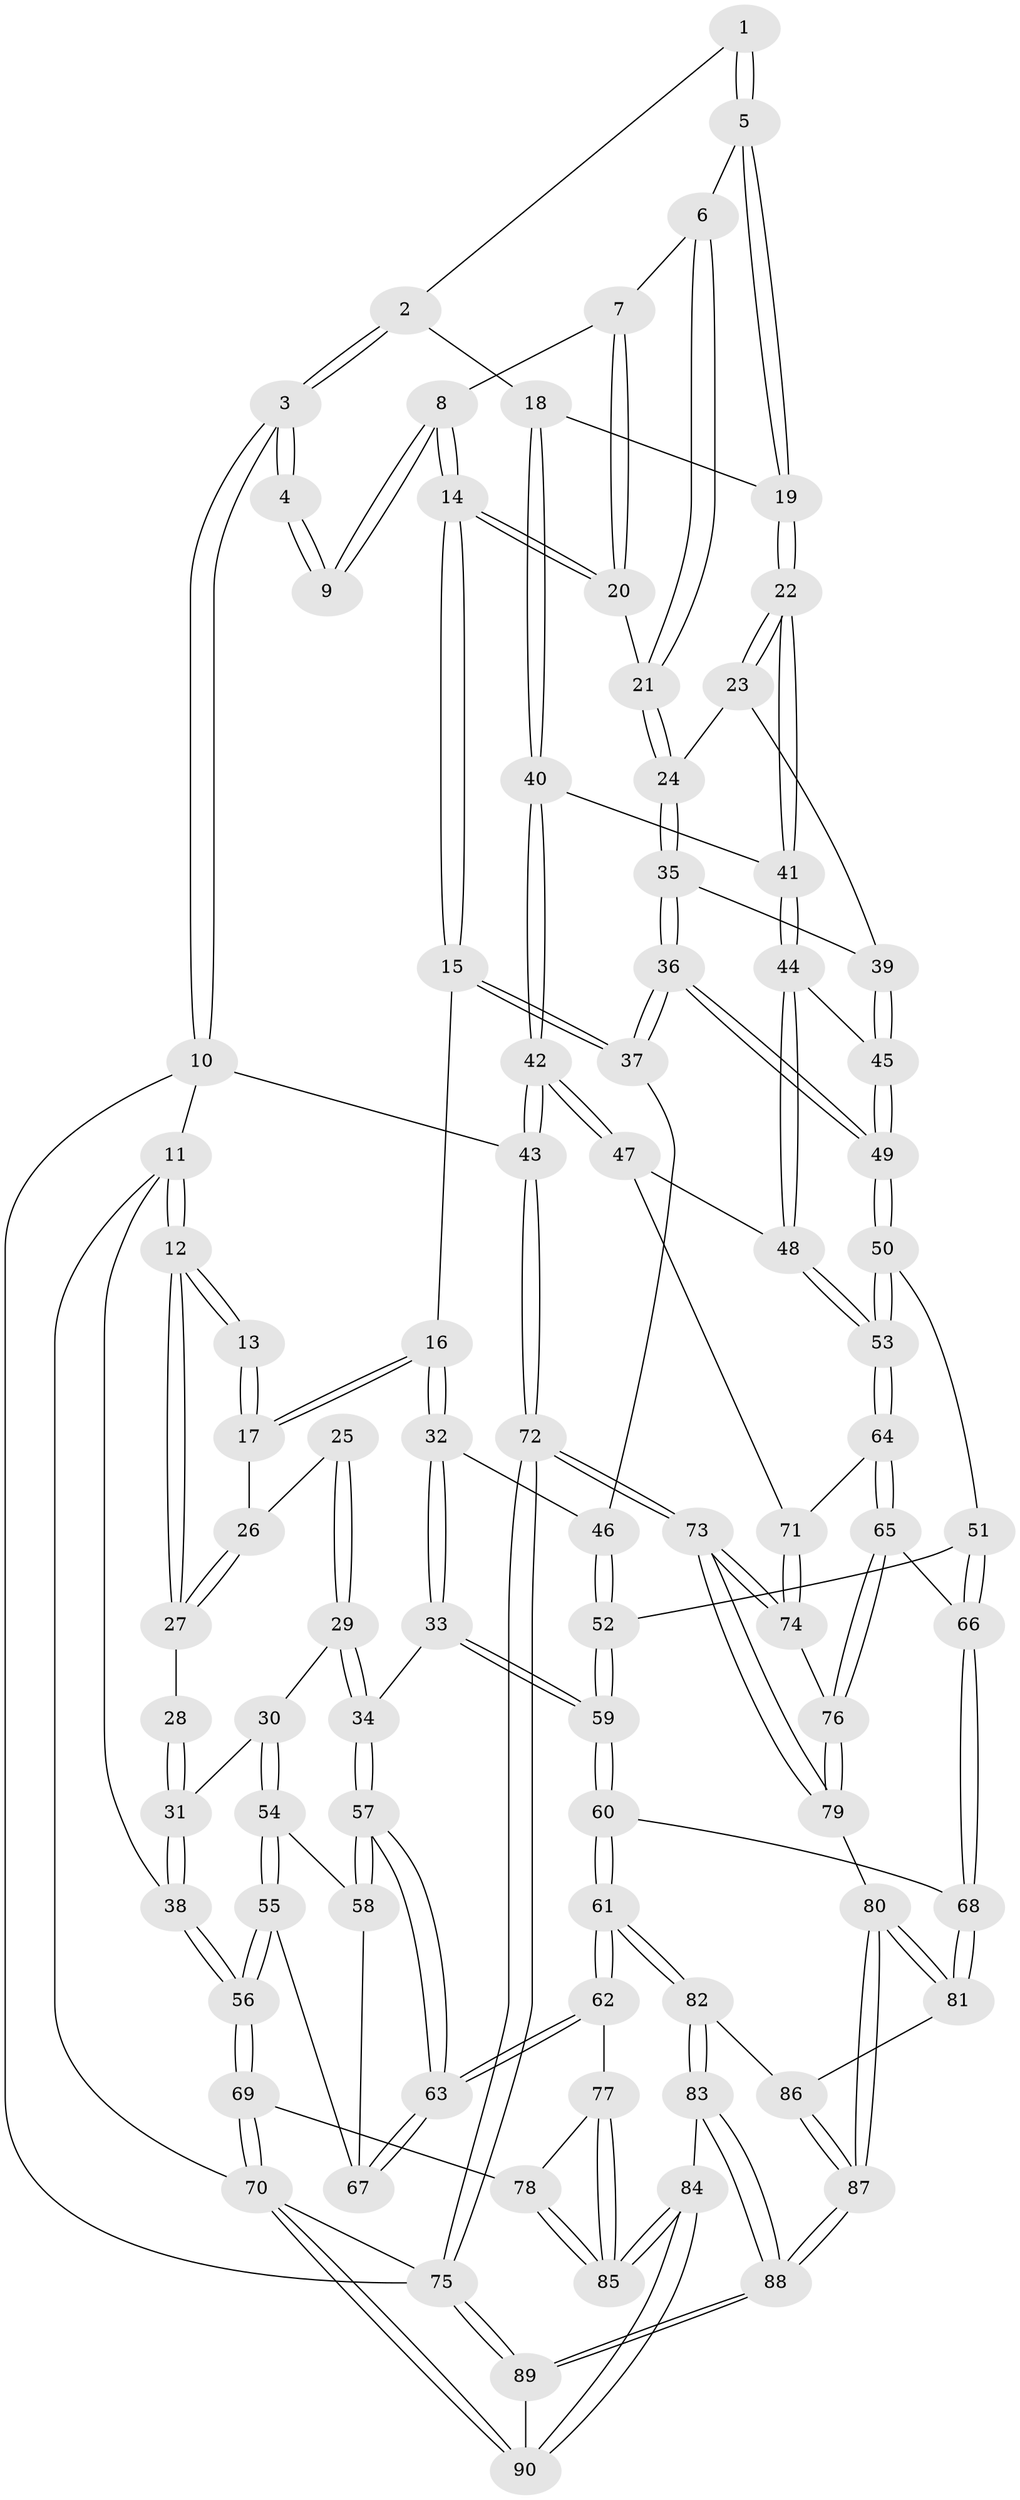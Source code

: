 // Generated by graph-tools (version 1.1) at 2025/00/03/09/25 05:00:13]
// undirected, 90 vertices, 222 edges
graph export_dot {
graph [start="1"]
  node [color=gray90,style=filled];
  1 [pos="+0.7999776105935072+0.06911712276296444"];
  2 [pos="+0.851697643661909+0.08469828598512182"];
  3 [pos="+1+0"];
  4 [pos="+0.5460369543753799+0"];
  5 [pos="+0.707324049287572+0.15068713812372359"];
  6 [pos="+0.6761334687015719+0.13203466727471347"];
  7 [pos="+0.6636346777797448+0.11367325593367679"];
  8 [pos="+0.5204389273235638+0"];
  9 [pos="+0.5193085527848716+0"];
  10 [pos="+1+0"];
  11 [pos="+0+0"];
  12 [pos="+0+0"];
  13 [pos="+0.46306528526198476+0"];
  14 [pos="+0.47720817924873593+0.1575147359272168"];
  15 [pos="+0.46939417351443874+0.17028287568738223"];
  16 [pos="+0.31859738349347727+0.20904662833093252"];
  17 [pos="+0.2774340565987637+0.161873025178249"];
  18 [pos="+0.8683161693622854+0.18940505086664366"];
  19 [pos="+0.7237120257219752+0.17736105950534845"];
  20 [pos="+0.5590897828847372+0.18653017049720236"];
  21 [pos="+0.6088371930703418+0.21860137550852768"];
  22 [pos="+0.7109386067874068+0.23913772387246882"];
  23 [pos="+0.6691054557515345+0.24704165950152795"];
  24 [pos="+0.6149093515198376+0.2373176034542335"];
  25 [pos="+0.19848266944690657+0.19817711223623666"];
  26 [pos="+0.2574540794975936+0.15799497448726263"];
  27 [pos="+0+0"];
  28 [pos="+0.10771371016273369+0.18265571945139708"];
  29 [pos="+0.1561449175152802+0.34693792864890005"];
  30 [pos="+0.1356044656575759+0.3457517660623162"];
  31 [pos="+0.1074163378777279+0.32969260618716767"];
  32 [pos="+0.3023173461498775+0.354564234643212"];
  33 [pos="+0.28285612096005536+0.37499767579396187"];
  34 [pos="+0.2620421865809124+0.3866779672488957"];
  35 [pos="+0.583234555107195+0.3002858356893529"];
  36 [pos="+0.5594427641863629+0.3369861585208925"];
  37 [pos="+0.49264066796889583+0.31167312561782823"];
  38 [pos="+0+0.2968249969952497"];
  39 [pos="+0.6595929013250591+0.2853945470311463"];
  40 [pos="+0.8955297142205518+0.22586319779322986"];
  41 [pos="+0.7395197350672409+0.2875280742333554"];
  42 [pos="+1+0.34525130914969027"];
  43 [pos="+1+0.34439756467128285"];
  44 [pos="+0.7283728990125784+0.36098115893207744"];
  45 [pos="+0.6780171687803602+0.3543661971270093"];
  46 [pos="+0.4406215760633203+0.34413607406996843"];
  47 [pos="+0.9340876004919061+0.41669392587299625"];
  48 [pos="+0.7369206823281824+0.37221737629317847"];
  49 [pos="+0.5782953927416404+0.3614881619458132"];
  50 [pos="+0.5758656295216522+0.43358801870378316"];
  51 [pos="+0.5305646547626133+0.473646306825861"];
  52 [pos="+0.4685186063425015+0.4813516511061143"];
  53 [pos="+0.6851887064220483+0.5112386495759175"];
  54 [pos="+0.07309140891038585+0.4815305633085888"];
  55 [pos="+0+0.5543147598080427"];
  56 [pos="+0+0.614414723637463"];
  57 [pos="+0.24767007219573434+0.5116458514120448"];
  58 [pos="+0.14933193103289855+0.5048246856326032"];
  59 [pos="+0.44226817207784846+0.5035047171065387"];
  60 [pos="+0.38884752796424765+0.6698607559465228"];
  61 [pos="+0.36245114042606663+0.6817678190504488"];
  62 [pos="+0.2824825910331359+0.6497599639101288"];
  63 [pos="+0.26957345870596455+0.6216548302235031"];
  64 [pos="+0.6982442558886564+0.5526405159169004"];
  65 [pos="+0.6910108462376202+0.6029894258523955"];
  66 [pos="+0.5770344167015997+0.6070555641202902"];
  67 [pos="+0.10247134597892922+0.5680195929895003"];
  68 [pos="+0.45365475251690385+0.6719096587508508"];
  69 [pos="+0+0.7240584561201945"];
  70 [pos="+0+1"];
  71 [pos="+0.9205684864678606+0.43527137181923914"];
  72 [pos="+1+0.9133697385055156"];
  73 [pos="+1+0.8213266042534075"];
  74 [pos="+0.8643061916537405+0.6201357708245886"];
  75 [pos="+1+1"];
  76 [pos="+0.6948651754562831+0.6086959579943141"];
  77 [pos="+0.261143880979295+0.6622116102201983"];
  78 [pos="+0.07331979839465637+0.7621737757425524"];
  79 [pos="+0.7088695477349416+0.839779688718514"];
  80 [pos="+0.6959623863116678+0.8502543868139402"];
  81 [pos="+0.6278818941515356+0.8176472928917637"];
  82 [pos="+0.36888132810688756+0.8178678964056993"];
  83 [pos="+0.32328415689144097+0.9044718807527958"];
  84 [pos="+0.23136785951533623+0.9957844242434483"];
  85 [pos="+0.1995513881247071+0.9447618166775301"];
  86 [pos="+0.4320926897395136+0.847617286315082"];
  87 [pos="+0.6217510369229282+1"];
  88 [pos="+0.6192562644742398+1"];
  89 [pos="+0.6227707433229239+1"];
  90 [pos="+0.17161688520374557+1"];
  1 -- 2;
  1 -- 5;
  1 -- 5;
  2 -- 3;
  2 -- 3;
  2 -- 18;
  3 -- 4;
  3 -- 4;
  3 -- 10;
  3 -- 10;
  4 -- 9;
  4 -- 9;
  5 -- 6;
  5 -- 19;
  5 -- 19;
  6 -- 7;
  6 -- 21;
  6 -- 21;
  7 -- 8;
  7 -- 20;
  7 -- 20;
  8 -- 9;
  8 -- 9;
  8 -- 14;
  8 -- 14;
  10 -- 11;
  10 -- 43;
  10 -- 75;
  11 -- 12;
  11 -- 12;
  11 -- 38;
  11 -- 70;
  12 -- 13;
  12 -- 13;
  12 -- 27;
  12 -- 27;
  13 -- 17;
  13 -- 17;
  14 -- 15;
  14 -- 15;
  14 -- 20;
  14 -- 20;
  15 -- 16;
  15 -- 37;
  15 -- 37;
  16 -- 17;
  16 -- 17;
  16 -- 32;
  16 -- 32;
  17 -- 26;
  18 -- 19;
  18 -- 40;
  18 -- 40;
  19 -- 22;
  19 -- 22;
  20 -- 21;
  21 -- 24;
  21 -- 24;
  22 -- 23;
  22 -- 23;
  22 -- 41;
  22 -- 41;
  23 -- 24;
  23 -- 39;
  24 -- 35;
  24 -- 35;
  25 -- 26;
  25 -- 29;
  25 -- 29;
  26 -- 27;
  26 -- 27;
  27 -- 28;
  28 -- 31;
  28 -- 31;
  29 -- 30;
  29 -- 34;
  29 -- 34;
  30 -- 31;
  30 -- 54;
  30 -- 54;
  31 -- 38;
  31 -- 38;
  32 -- 33;
  32 -- 33;
  32 -- 46;
  33 -- 34;
  33 -- 59;
  33 -- 59;
  34 -- 57;
  34 -- 57;
  35 -- 36;
  35 -- 36;
  35 -- 39;
  36 -- 37;
  36 -- 37;
  36 -- 49;
  36 -- 49;
  37 -- 46;
  38 -- 56;
  38 -- 56;
  39 -- 45;
  39 -- 45;
  40 -- 41;
  40 -- 42;
  40 -- 42;
  41 -- 44;
  41 -- 44;
  42 -- 43;
  42 -- 43;
  42 -- 47;
  42 -- 47;
  43 -- 72;
  43 -- 72;
  44 -- 45;
  44 -- 48;
  44 -- 48;
  45 -- 49;
  45 -- 49;
  46 -- 52;
  46 -- 52;
  47 -- 48;
  47 -- 71;
  48 -- 53;
  48 -- 53;
  49 -- 50;
  49 -- 50;
  50 -- 51;
  50 -- 53;
  50 -- 53;
  51 -- 52;
  51 -- 66;
  51 -- 66;
  52 -- 59;
  52 -- 59;
  53 -- 64;
  53 -- 64;
  54 -- 55;
  54 -- 55;
  54 -- 58;
  55 -- 56;
  55 -- 56;
  55 -- 67;
  56 -- 69;
  56 -- 69;
  57 -- 58;
  57 -- 58;
  57 -- 63;
  57 -- 63;
  58 -- 67;
  59 -- 60;
  59 -- 60;
  60 -- 61;
  60 -- 61;
  60 -- 68;
  61 -- 62;
  61 -- 62;
  61 -- 82;
  61 -- 82;
  62 -- 63;
  62 -- 63;
  62 -- 77;
  63 -- 67;
  63 -- 67;
  64 -- 65;
  64 -- 65;
  64 -- 71;
  65 -- 66;
  65 -- 76;
  65 -- 76;
  66 -- 68;
  66 -- 68;
  68 -- 81;
  68 -- 81;
  69 -- 70;
  69 -- 70;
  69 -- 78;
  70 -- 90;
  70 -- 90;
  70 -- 75;
  71 -- 74;
  71 -- 74;
  72 -- 73;
  72 -- 73;
  72 -- 75;
  72 -- 75;
  73 -- 74;
  73 -- 74;
  73 -- 79;
  73 -- 79;
  74 -- 76;
  75 -- 89;
  75 -- 89;
  76 -- 79;
  76 -- 79;
  77 -- 78;
  77 -- 85;
  77 -- 85;
  78 -- 85;
  78 -- 85;
  79 -- 80;
  80 -- 81;
  80 -- 81;
  80 -- 87;
  80 -- 87;
  81 -- 86;
  82 -- 83;
  82 -- 83;
  82 -- 86;
  83 -- 84;
  83 -- 88;
  83 -- 88;
  84 -- 85;
  84 -- 85;
  84 -- 90;
  84 -- 90;
  86 -- 87;
  86 -- 87;
  87 -- 88;
  87 -- 88;
  88 -- 89;
  88 -- 89;
  89 -- 90;
}
